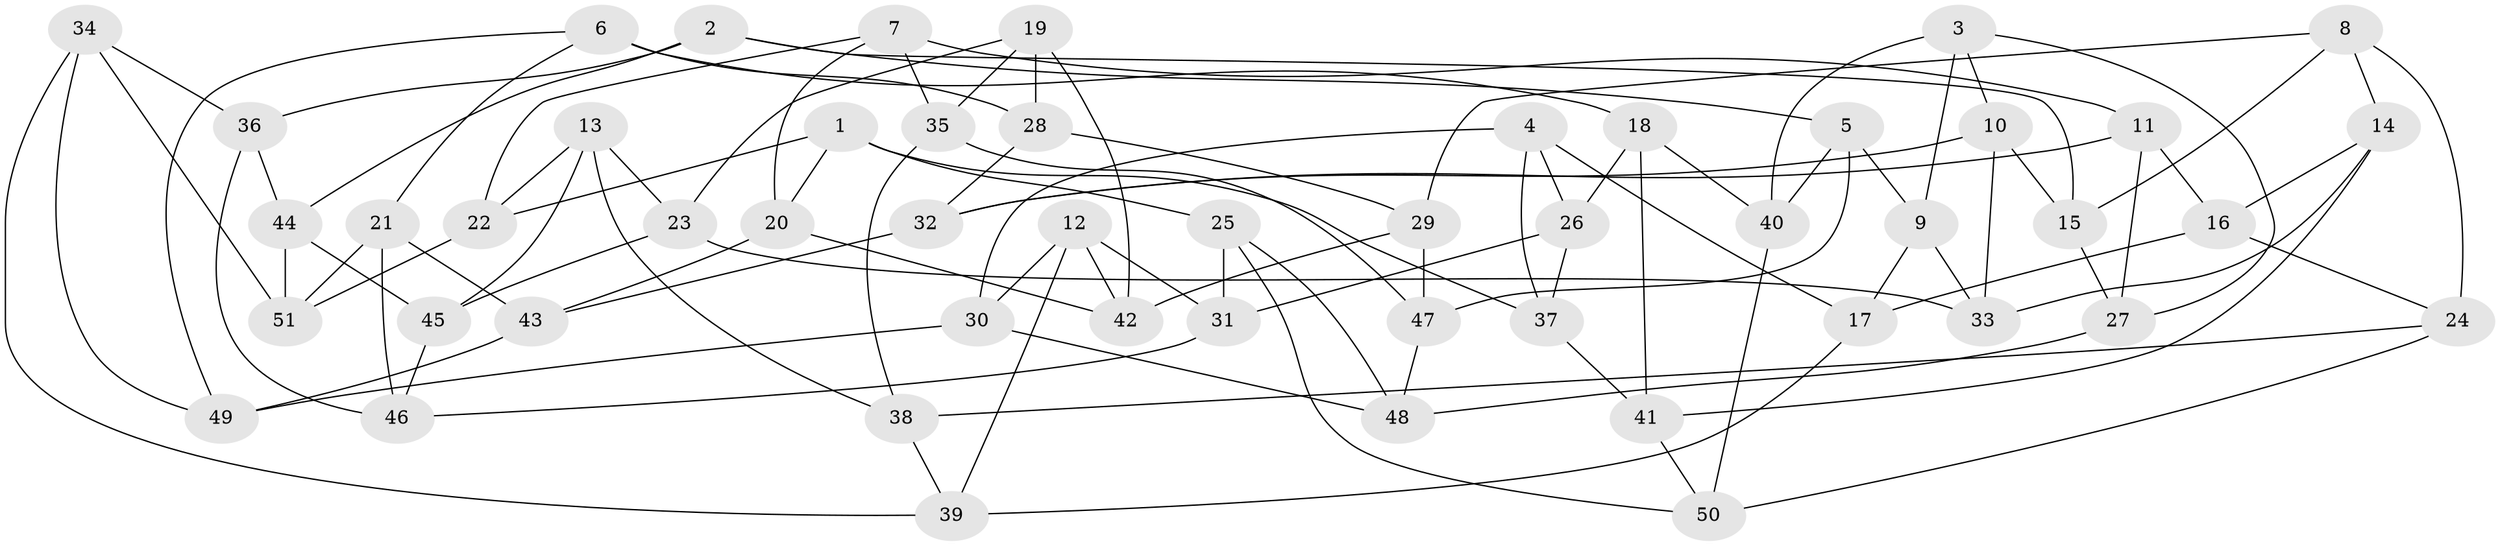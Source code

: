 // Generated by graph-tools (version 1.1) at 2025/02/03/09/25 03:02:55]
// undirected, 51 vertices, 102 edges
graph export_dot {
graph [start="1"]
  node [color=gray90,style=filled];
  1;
  2;
  3;
  4;
  5;
  6;
  7;
  8;
  9;
  10;
  11;
  12;
  13;
  14;
  15;
  16;
  17;
  18;
  19;
  20;
  21;
  22;
  23;
  24;
  25;
  26;
  27;
  28;
  29;
  30;
  31;
  32;
  33;
  34;
  35;
  36;
  37;
  38;
  39;
  40;
  41;
  42;
  43;
  44;
  45;
  46;
  47;
  48;
  49;
  50;
  51;
  1 -- 25;
  1 -- 20;
  1 -- 22;
  1 -- 37;
  2 -- 36;
  2 -- 15;
  2 -- 5;
  2 -- 44;
  3 -- 10;
  3 -- 9;
  3 -- 27;
  3 -- 40;
  4 -- 37;
  4 -- 30;
  4 -- 17;
  4 -- 26;
  5 -- 47;
  5 -- 9;
  5 -- 40;
  6 -- 28;
  6 -- 21;
  6 -- 49;
  6 -- 18;
  7 -- 22;
  7 -- 20;
  7 -- 11;
  7 -- 35;
  8 -- 29;
  8 -- 15;
  8 -- 24;
  8 -- 14;
  9 -- 17;
  9 -- 33;
  10 -- 33;
  10 -- 32;
  10 -- 15;
  11 -- 27;
  11 -- 16;
  11 -- 32;
  12 -- 31;
  12 -- 42;
  12 -- 39;
  12 -- 30;
  13 -- 22;
  13 -- 23;
  13 -- 38;
  13 -- 45;
  14 -- 33;
  14 -- 16;
  14 -- 41;
  15 -- 27;
  16 -- 17;
  16 -- 24;
  17 -- 39;
  18 -- 40;
  18 -- 41;
  18 -- 26;
  19 -- 23;
  19 -- 35;
  19 -- 42;
  19 -- 28;
  20 -- 42;
  20 -- 43;
  21 -- 43;
  21 -- 51;
  21 -- 46;
  22 -- 51;
  23 -- 33;
  23 -- 45;
  24 -- 50;
  24 -- 38;
  25 -- 31;
  25 -- 50;
  25 -- 48;
  26 -- 37;
  26 -- 31;
  27 -- 48;
  28 -- 32;
  28 -- 29;
  29 -- 42;
  29 -- 47;
  30 -- 49;
  30 -- 48;
  31 -- 46;
  32 -- 43;
  34 -- 36;
  34 -- 39;
  34 -- 49;
  34 -- 51;
  35 -- 47;
  35 -- 38;
  36 -- 46;
  36 -- 44;
  37 -- 41;
  38 -- 39;
  40 -- 50;
  41 -- 50;
  43 -- 49;
  44 -- 51;
  44 -- 45;
  45 -- 46;
  47 -- 48;
}
